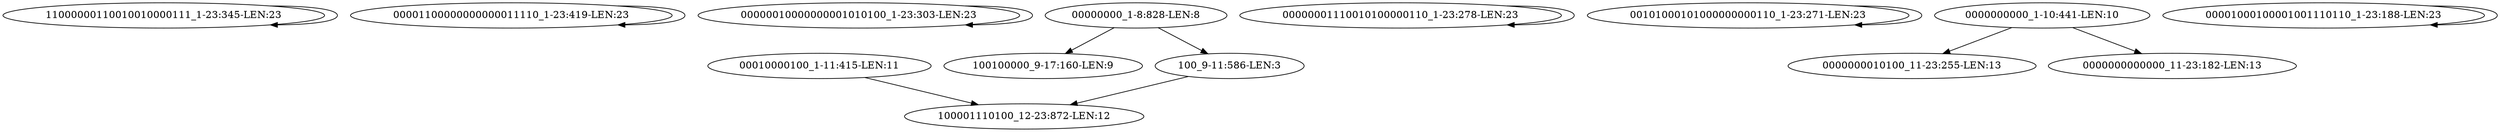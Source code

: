 digraph G {
    "11000000110010010000111_1-23:345-LEN:23" -> "11000000110010010000111_1-23:345-LEN:23";
    "00001100000000000011110_1-23:419-LEN:23" -> "00001100000000000011110_1-23:419-LEN:23";
    "00000010000000001010100_1-23:303-LEN:23" -> "00000010000000001010100_1-23:303-LEN:23";
    "00010000100_1-11:415-LEN:11" -> "100001110100_12-23:872-LEN:12";
    "00000001110010100000110_1-23:278-LEN:23" -> "00000001110010100000110_1-23:278-LEN:23";
    "00000000_1-8:828-LEN:8" -> "100100000_9-17:160-LEN:9";
    "00000000_1-8:828-LEN:8" -> "100_9-11:586-LEN:3";
    "00101000101000000000110_1-23:271-LEN:23" -> "00101000101000000000110_1-23:271-LEN:23";
    "100_9-11:586-LEN:3" -> "100001110100_12-23:872-LEN:12";
    "0000000000_1-10:441-LEN:10" -> "0000000010100_11-23:255-LEN:13";
    "0000000000_1-10:441-LEN:10" -> "0000000000000_11-23:182-LEN:13";
    "00001000100001001110110_1-23:188-LEN:23" -> "00001000100001001110110_1-23:188-LEN:23";
}
